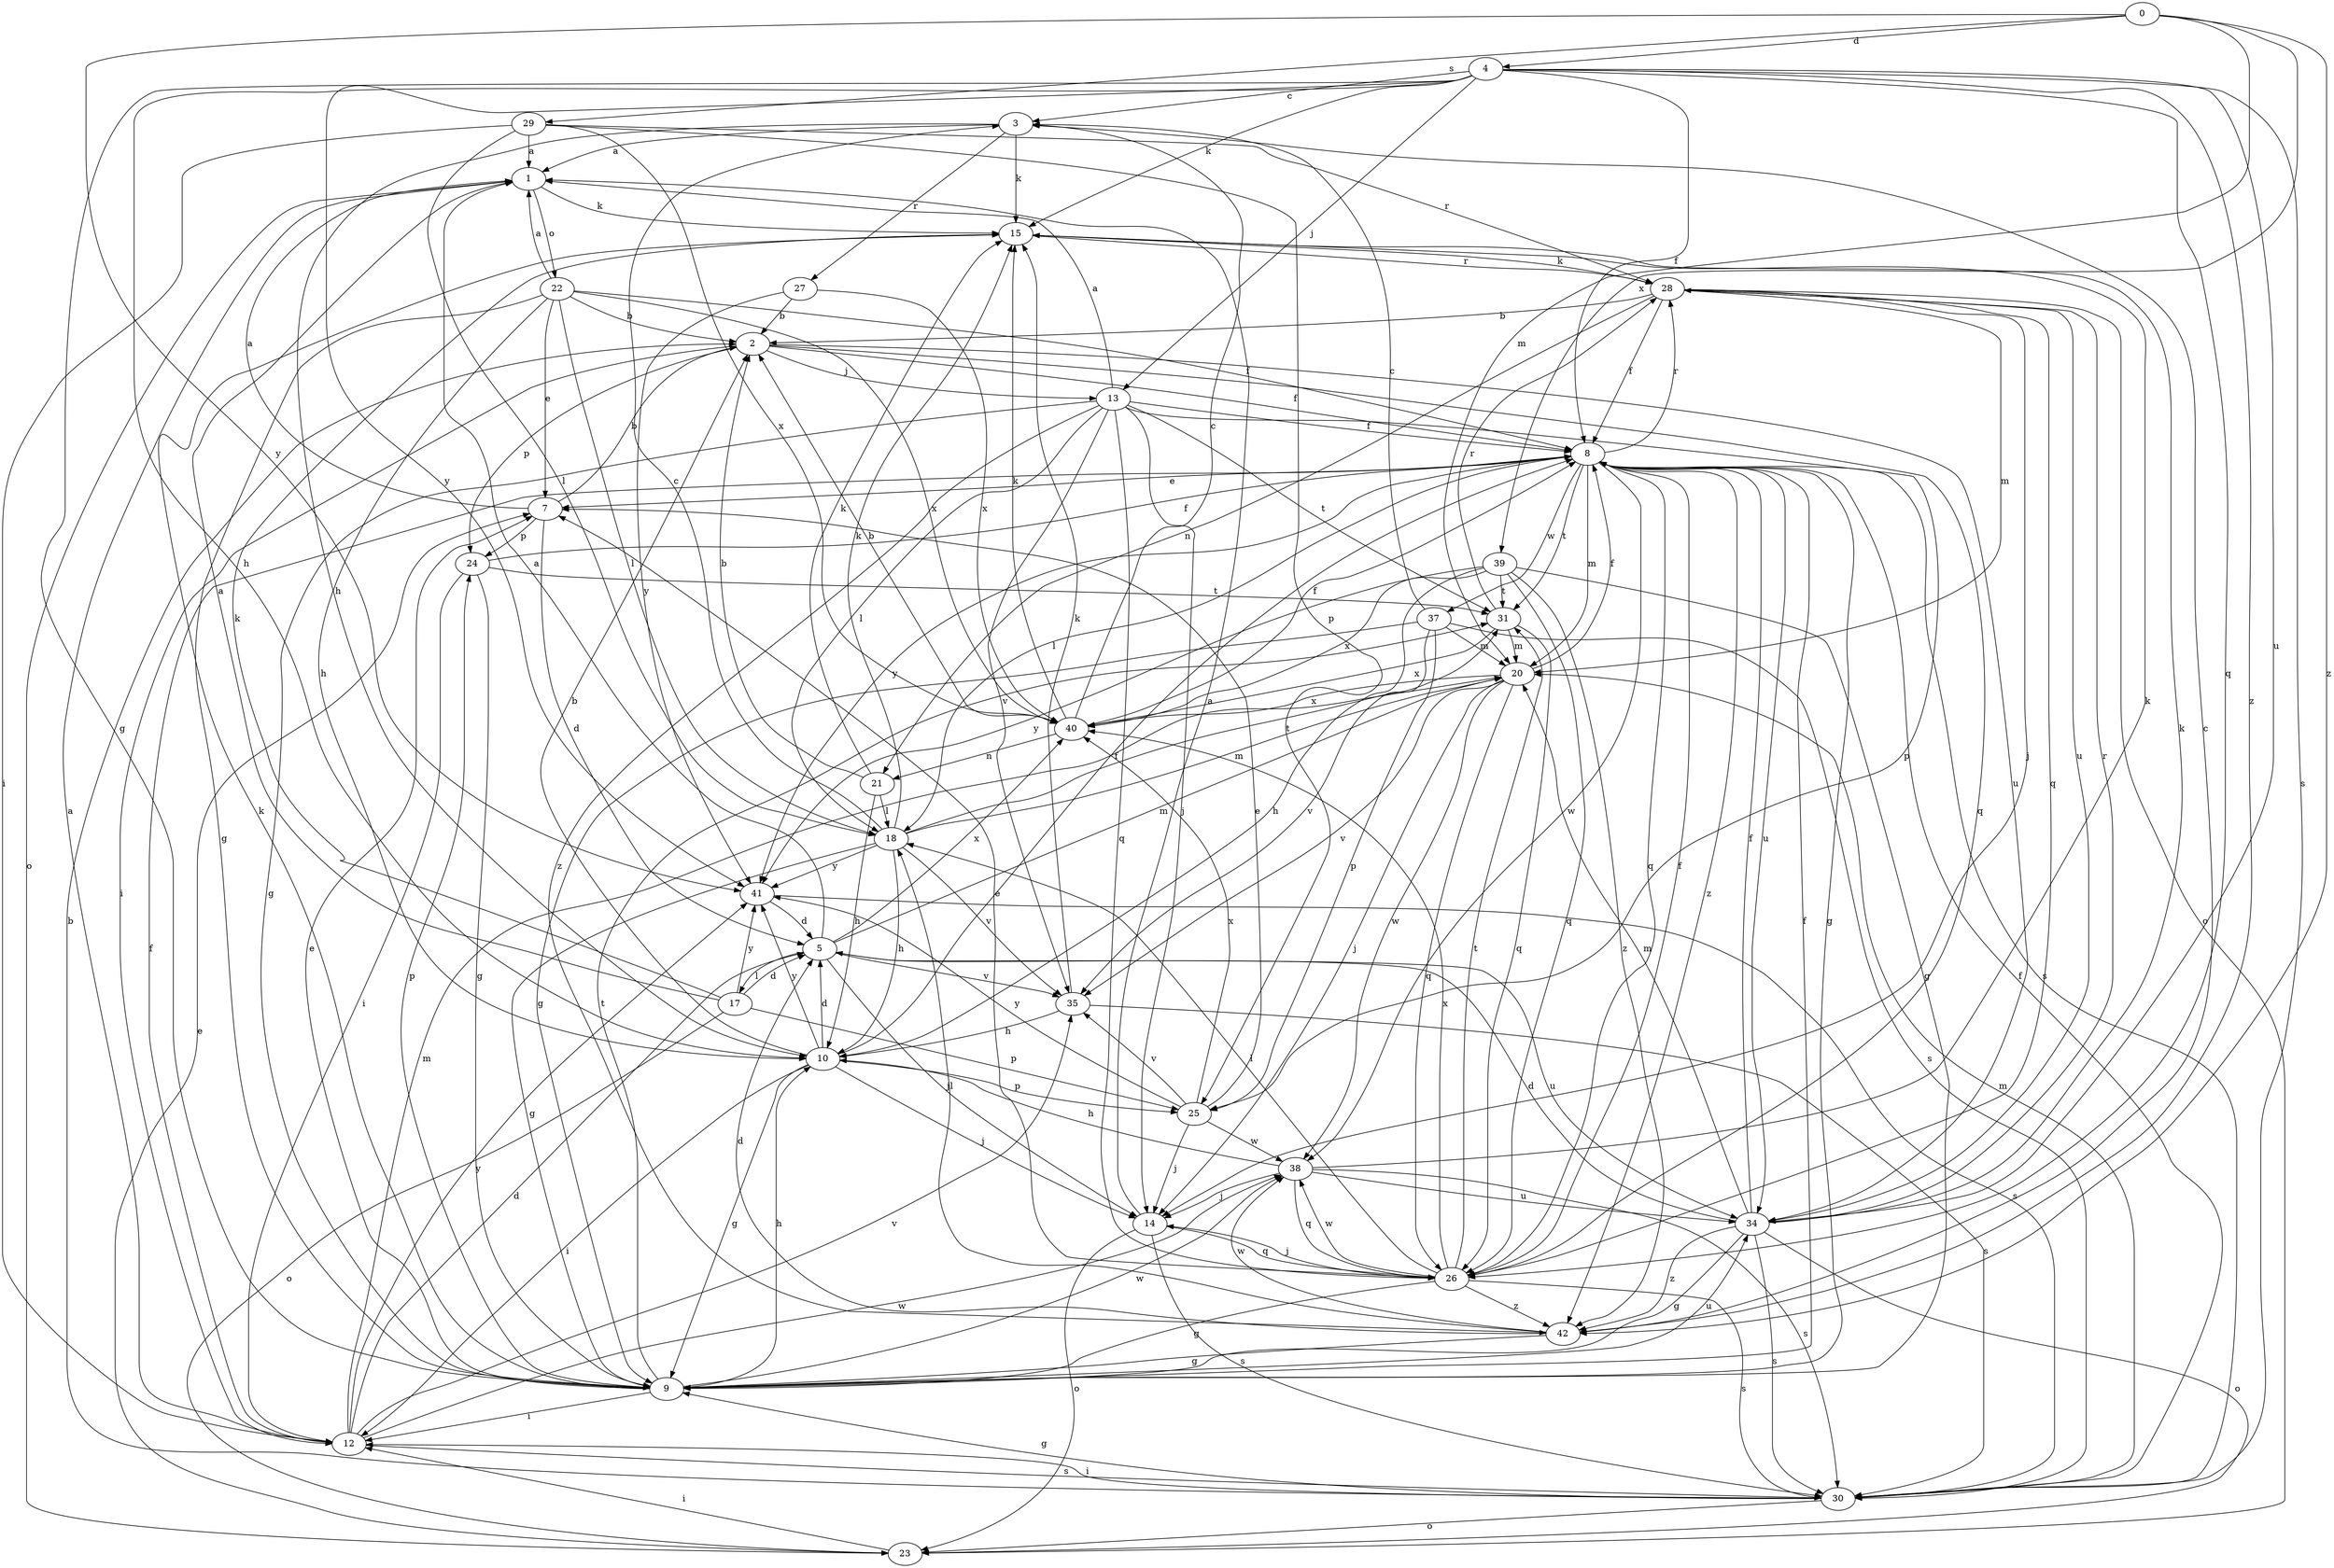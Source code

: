 strict digraph  {
0;
1;
2;
3;
4;
5;
7;
8;
9;
10;
12;
13;
14;
15;
17;
18;
20;
21;
22;
23;
24;
25;
26;
27;
28;
29;
30;
31;
34;
35;
37;
38;
39;
40;
41;
42;
0 -> 4  [label=d];
0 -> 20  [label=m];
0 -> 29  [label=s];
0 -> 39  [label=x];
0 -> 41  [label=y];
0 -> 42  [label=z];
1 -> 15  [label=k];
1 -> 22  [label=o];
1 -> 23  [label=o];
2 -> 8  [label=f];
2 -> 12  [label=i];
2 -> 13  [label=j];
2 -> 24  [label=p];
2 -> 26  [label=q];
2 -> 34  [label=u];
3 -> 1  [label=a];
3 -> 10  [label=h];
3 -> 15  [label=k];
3 -> 27  [label=r];
4 -> 3  [label=c];
4 -> 8  [label=f];
4 -> 9  [label=g];
4 -> 10  [label=h];
4 -> 13  [label=j];
4 -> 15  [label=k];
4 -> 26  [label=q];
4 -> 30  [label=s];
4 -> 34  [label=u];
4 -> 41  [label=y];
4 -> 42  [label=z];
5 -> 1  [label=a];
5 -> 14  [label=j];
5 -> 17  [label=l];
5 -> 20  [label=m];
5 -> 34  [label=u];
5 -> 35  [label=v];
5 -> 40  [label=x];
7 -> 1  [label=a];
7 -> 2  [label=b];
7 -> 5  [label=d];
7 -> 24  [label=p];
8 -> 7  [label=e];
8 -> 9  [label=g];
8 -> 18  [label=l];
8 -> 20  [label=m];
8 -> 26  [label=q];
8 -> 28  [label=r];
8 -> 30  [label=s];
8 -> 31  [label=t];
8 -> 34  [label=u];
8 -> 37  [label=w];
8 -> 38  [label=w];
8 -> 41  [label=y];
8 -> 42  [label=z];
9 -> 7  [label=e];
9 -> 8  [label=f];
9 -> 10  [label=h];
9 -> 12  [label=i];
9 -> 15  [label=k];
9 -> 24  [label=p];
9 -> 31  [label=t];
9 -> 34  [label=u];
9 -> 38  [label=w];
10 -> 2  [label=b];
10 -> 5  [label=d];
10 -> 8  [label=f];
10 -> 9  [label=g];
10 -> 12  [label=i];
10 -> 14  [label=j];
10 -> 25  [label=p];
10 -> 41  [label=y];
12 -> 1  [label=a];
12 -> 5  [label=d];
12 -> 8  [label=f];
12 -> 20  [label=m];
12 -> 30  [label=s];
12 -> 35  [label=v];
12 -> 38  [label=w];
12 -> 41  [label=y];
13 -> 1  [label=a];
13 -> 8  [label=f];
13 -> 9  [label=g];
13 -> 14  [label=j];
13 -> 18  [label=l];
13 -> 25  [label=p];
13 -> 26  [label=q];
13 -> 31  [label=t];
13 -> 35  [label=v];
13 -> 42  [label=z];
14 -> 1  [label=a];
14 -> 23  [label=o];
14 -> 26  [label=q];
14 -> 30  [label=s];
15 -> 28  [label=r];
17 -> 1  [label=a];
17 -> 5  [label=d];
17 -> 15  [label=k];
17 -> 23  [label=o];
17 -> 25  [label=p];
17 -> 41  [label=y];
18 -> 3  [label=c];
18 -> 9  [label=g];
18 -> 10  [label=h];
18 -> 15  [label=k];
18 -> 20  [label=m];
18 -> 31  [label=t];
18 -> 35  [label=v];
18 -> 41  [label=y];
20 -> 8  [label=f];
20 -> 14  [label=j];
20 -> 26  [label=q];
20 -> 35  [label=v];
20 -> 38  [label=w];
20 -> 40  [label=x];
21 -> 2  [label=b];
21 -> 10  [label=h];
21 -> 15  [label=k];
21 -> 18  [label=l];
22 -> 1  [label=a];
22 -> 2  [label=b];
22 -> 7  [label=e];
22 -> 8  [label=f];
22 -> 9  [label=g];
22 -> 10  [label=h];
22 -> 18  [label=l];
22 -> 40  [label=x];
23 -> 7  [label=e];
23 -> 12  [label=i];
24 -> 8  [label=f];
24 -> 9  [label=g];
24 -> 12  [label=i];
24 -> 31  [label=t];
25 -> 7  [label=e];
25 -> 14  [label=j];
25 -> 35  [label=v];
25 -> 38  [label=w];
25 -> 40  [label=x];
25 -> 41  [label=y];
26 -> 7  [label=e];
26 -> 8  [label=f];
26 -> 9  [label=g];
26 -> 14  [label=j];
26 -> 18  [label=l];
26 -> 30  [label=s];
26 -> 31  [label=t];
26 -> 38  [label=w];
26 -> 40  [label=x];
26 -> 42  [label=z];
27 -> 2  [label=b];
27 -> 40  [label=x];
27 -> 41  [label=y];
28 -> 2  [label=b];
28 -> 8  [label=f];
28 -> 14  [label=j];
28 -> 15  [label=k];
28 -> 20  [label=m];
28 -> 21  [label=n];
28 -> 23  [label=o];
28 -> 26  [label=q];
28 -> 34  [label=u];
29 -> 1  [label=a];
29 -> 12  [label=i];
29 -> 18  [label=l];
29 -> 25  [label=p];
29 -> 28  [label=r];
29 -> 40  [label=x];
30 -> 2  [label=b];
30 -> 8  [label=f];
30 -> 9  [label=g];
30 -> 12  [label=i];
30 -> 20  [label=m];
30 -> 23  [label=o];
31 -> 20  [label=m];
31 -> 26  [label=q];
31 -> 28  [label=r];
31 -> 40  [label=x];
34 -> 5  [label=d];
34 -> 8  [label=f];
34 -> 9  [label=g];
34 -> 15  [label=k];
34 -> 20  [label=m];
34 -> 23  [label=o];
34 -> 28  [label=r];
34 -> 30  [label=s];
34 -> 42  [label=z];
35 -> 10  [label=h];
35 -> 15  [label=k];
35 -> 30  [label=s];
37 -> 3  [label=c];
37 -> 9  [label=g];
37 -> 20  [label=m];
37 -> 25  [label=p];
37 -> 30  [label=s];
37 -> 35  [label=v];
38 -> 10  [label=h];
38 -> 14  [label=j];
38 -> 15  [label=k];
38 -> 26  [label=q];
38 -> 30  [label=s];
38 -> 34  [label=u];
39 -> 9  [label=g];
39 -> 10  [label=h];
39 -> 26  [label=q];
39 -> 31  [label=t];
39 -> 40  [label=x];
39 -> 41  [label=y];
39 -> 42  [label=z];
40 -> 2  [label=b];
40 -> 3  [label=c];
40 -> 8  [label=f];
40 -> 15  [label=k];
40 -> 21  [label=n];
41 -> 5  [label=d];
41 -> 30  [label=s];
42 -> 3  [label=c];
42 -> 5  [label=d];
42 -> 9  [label=g];
42 -> 18  [label=l];
42 -> 38  [label=w];
}

